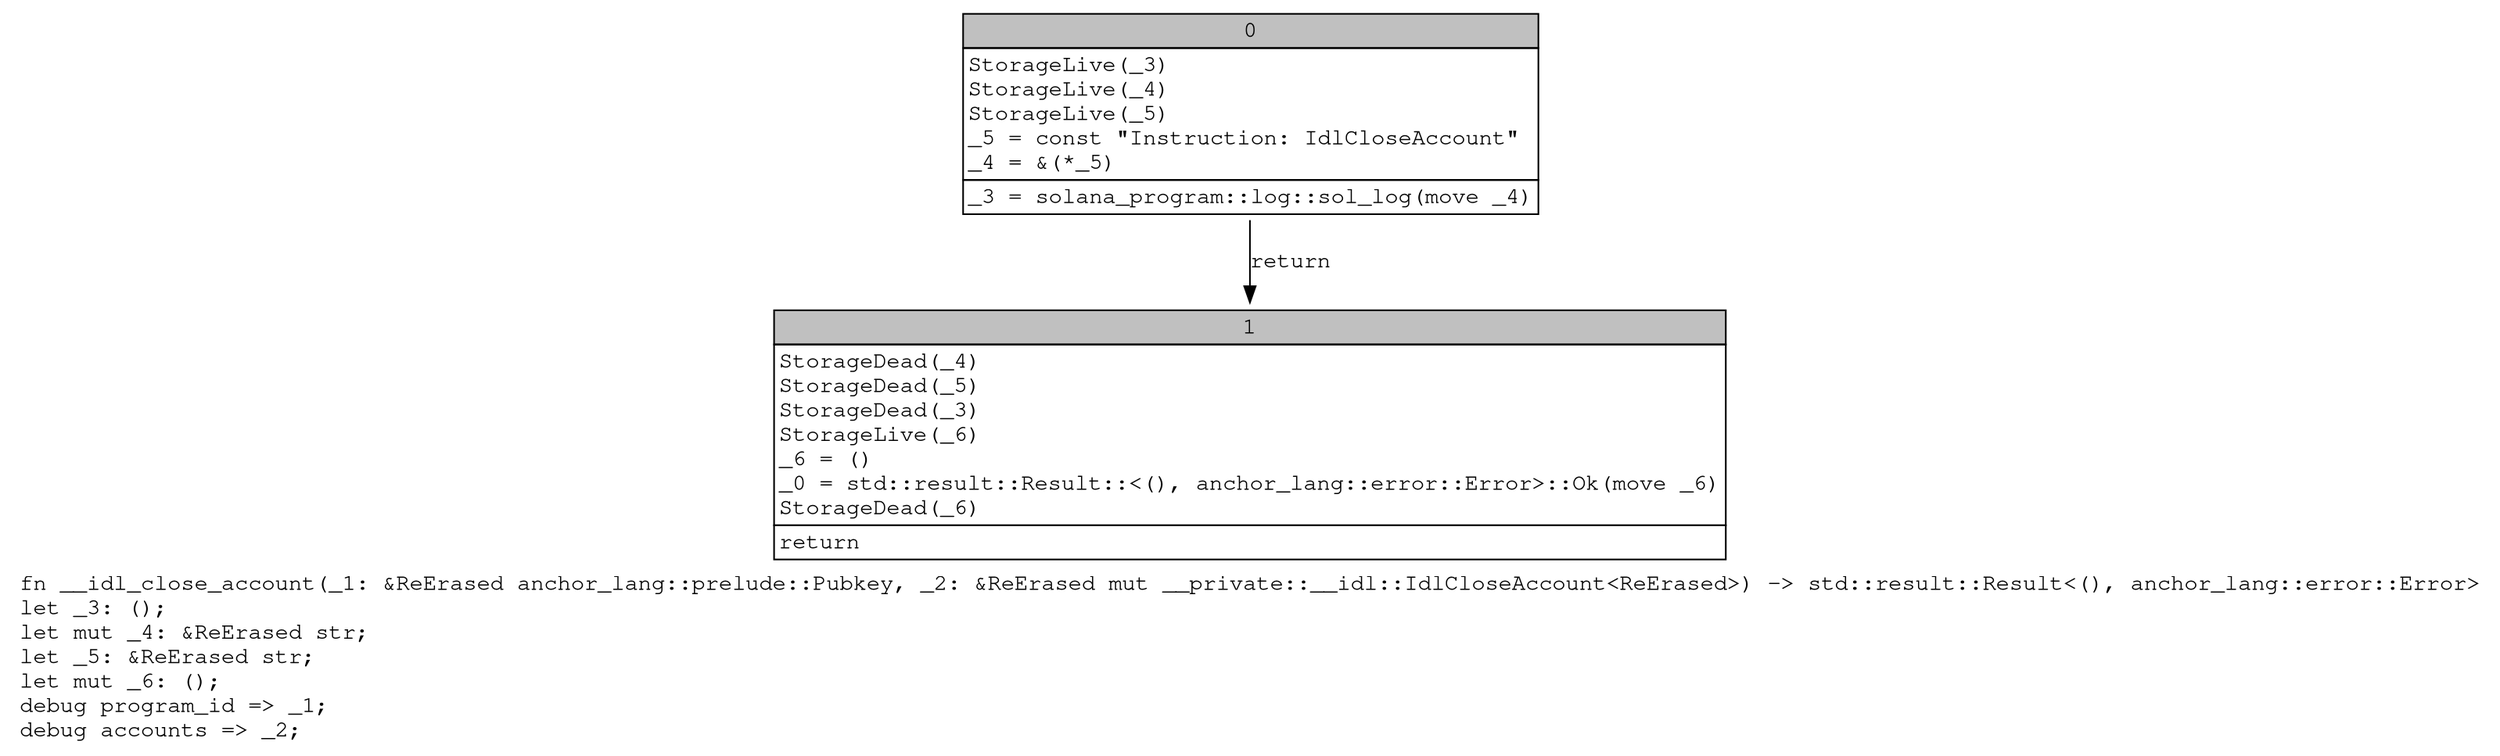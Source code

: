 digraph Mir_0_19128 {
    graph [fontname="Courier, monospace"];
    node [fontname="Courier, monospace"];
    edge [fontname="Courier, monospace"];
    label=<fn __idl_close_account(_1: &amp;ReErased anchor_lang::prelude::Pubkey, _2: &amp;ReErased mut __private::__idl::IdlCloseAccount&lt;ReErased&gt;) -&gt; std::result::Result&lt;(), anchor_lang::error::Error&gt;<br align="left"/>let _3: ();<br align="left"/>let mut _4: &amp;ReErased str;<br align="left"/>let _5: &amp;ReErased str;<br align="left"/>let mut _6: ();<br align="left"/>debug program_id =&gt; _1;<br align="left"/>debug accounts =&gt; _2;<br align="left"/>>;
    bb0__0_19128 [shape="none", label=<<table border="0" cellborder="1" cellspacing="0"><tr><td bgcolor="gray" align="center" colspan="1">0</td></tr><tr><td align="left" balign="left">StorageLive(_3)<br/>StorageLive(_4)<br/>StorageLive(_5)<br/>_5 = const &quot;Instruction: IdlCloseAccount&quot;<br/>_4 = &amp;(*_5)<br/></td></tr><tr><td align="left">_3 = solana_program::log::sol_log(move _4)</td></tr></table>>];
    bb1__0_19128 [shape="none", label=<<table border="0" cellborder="1" cellspacing="0"><tr><td bgcolor="gray" align="center" colspan="1">1</td></tr><tr><td align="left" balign="left">StorageDead(_4)<br/>StorageDead(_5)<br/>StorageDead(_3)<br/>StorageLive(_6)<br/>_6 = ()<br/>_0 = std::result::Result::&lt;(), anchor_lang::error::Error&gt;::Ok(move _6)<br/>StorageDead(_6)<br/></td></tr><tr><td align="left">return</td></tr></table>>];
    bb0__0_19128 -> bb1__0_19128 [label="return"];
}
